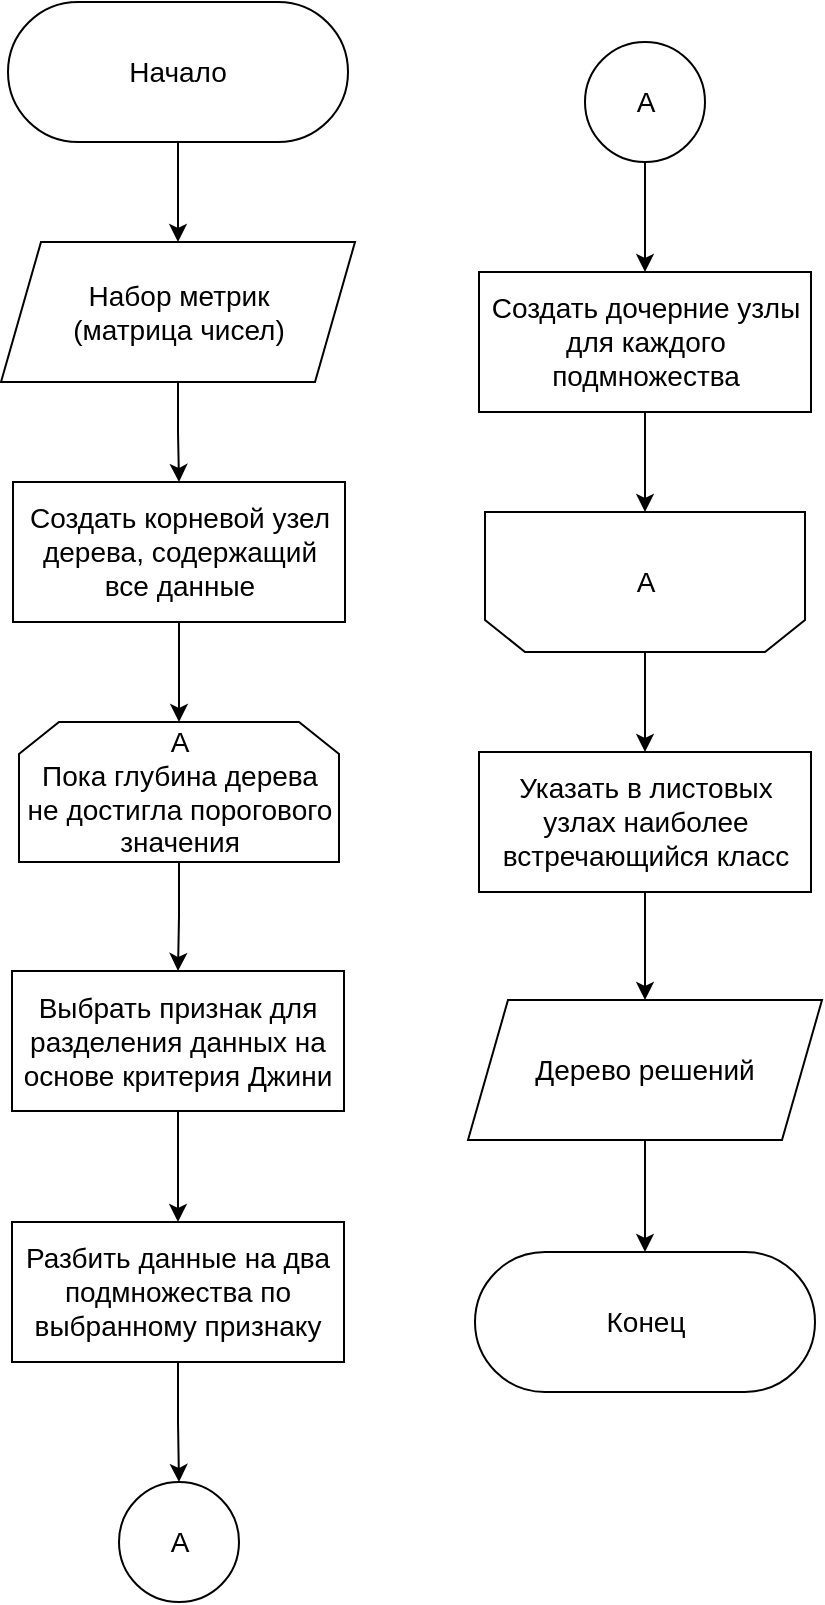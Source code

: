 <mxfile version="21.3.7" type="device" pages="6">
  <diagram name="decision_tree" id="0pX78puNYP0HOyACpwhE">
    <mxGraphModel dx="1050" dy="566" grid="1" gridSize="10" guides="1" tooltips="1" connect="1" arrows="1" fold="1" page="1" pageScale="1" pageWidth="827" pageHeight="1169" math="0" shadow="0">
      <root>
        <mxCell id="0" />
        <mxCell id="1" parent="0" />
        <mxCell id="5JvgwBz9VrXP4FkjQyvd-15" style="edgeStyle=orthogonalEdgeStyle;rounded=0;orthogonalLoop=1;jettySize=auto;html=1;exitX=0.5;exitY=1;exitDx=0;exitDy=0;entryX=0.5;entryY=0;entryDx=0;entryDy=0;" parent="1" source="5JvgwBz9VrXP4FkjQyvd-1" target="5JvgwBz9VrXP4FkjQyvd-4" edge="1">
          <mxGeometry relative="1" as="geometry" />
        </mxCell>
        <mxCell id="5JvgwBz9VrXP4FkjQyvd-1" value="&lt;div&gt;&lt;font style=&quot;font-size: 14px;&quot;&gt;Выбрать признак для разделения данных на основе критерия Джини&lt;br&gt;&lt;/font&gt;&lt;/div&gt;" style="rounded=0;whiteSpace=wrap;html=1;" parent="1" vertex="1">
          <mxGeometry x="342" y="504.5" width="166" height="70" as="geometry" />
        </mxCell>
        <mxCell id="a2TVr8duCn91T4BDd9Pw-1" style="edgeStyle=orthogonalEdgeStyle;rounded=0;orthogonalLoop=1;jettySize=auto;html=1;exitX=0.5;exitY=1;exitDx=0;exitDy=0;entryX=0.5;entryY=0;entryDx=0;entryDy=0;" parent="1" source="5JvgwBz9VrXP4FkjQyvd-2" target="6GSCQ-sErlwg1F8lBtxx-1" edge="1">
          <mxGeometry relative="1" as="geometry" />
        </mxCell>
        <mxCell id="5JvgwBz9VrXP4FkjQyvd-2" value="&lt;font style=&quot;font-size: 14px;&quot;&gt;Начало&lt;/font&gt;" style="rounded=1;whiteSpace=wrap;html=1;arcSize=50;" parent="1" vertex="1">
          <mxGeometry x="340" y="20" width="170" height="70" as="geometry" />
        </mxCell>
        <mxCell id="XnTIJ0qWVmrWgwh-xvBW-2" style="edgeStyle=orthogonalEdgeStyle;rounded=0;orthogonalLoop=1;jettySize=auto;html=1;exitX=0.5;exitY=1;exitDx=0;exitDy=0;entryX=0.5;entryY=0;entryDx=0;entryDy=0;" parent="1" source="5JvgwBz9VrXP4FkjQyvd-4" target="XnTIJ0qWVmrWgwh-xvBW-1" edge="1">
          <mxGeometry relative="1" as="geometry" />
        </mxCell>
        <mxCell id="5JvgwBz9VrXP4FkjQyvd-4" value="&lt;font style=&quot;font-size: 14px;&quot;&gt;Разбить данные на два подмножества по выбранному признаку&lt;br&gt;&lt;/font&gt;" style="rounded=0;whiteSpace=wrap;html=1;" parent="1" vertex="1">
          <mxGeometry x="342" y="630" width="166" height="70" as="geometry" />
        </mxCell>
        <mxCell id="5JvgwBz9VrXP4FkjQyvd-17" style="edgeStyle=orthogonalEdgeStyle;rounded=0;orthogonalLoop=1;jettySize=auto;html=1;exitX=0.5;exitY=1;exitDx=0;exitDy=0;entryX=0.5;entryY=1;entryDx=0;entryDy=0;" parent="1" source="5JvgwBz9VrXP4FkjQyvd-5" target="5JvgwBz9VrXP4FkjQyvd-8" edge="1">
          <mxGeometry relative="1" as="geometry" />
        </mxCell>
        <mxCell id="5JvgwBz9VrXP4FkjQyvd-5" value="&lt;font style=&quot;font-size: 14px;&quot;&gt;Создать дочерние узлы для каждого подмножества&lt;br&gt;&lt;/font&gt;" style="rounded=0;whiteSpace=wrap;html=1;" parent="1" vertex="1">
          <mxGeometry x="575.5" y="155" width="166" height="70" as="geometry" />
        </mxCell>
        <mxCell id="5JvgwBz9VrXP4FkjQyvd-14" style="edgeStyle=orthogonalEdgeStyle;rounded=0;orthogonalLoop=1;jettySize=auto;html=1;exitX=0.5;exitY=1;exitDx=0;exitDy=0;entryX=0.5;entryY=0;entryDx=0;entryDy=0;" parent="1" source="5JvgwBz9VrXP4FkjQyvd-7" target="5JvgwBz9VrXP4FkjQyvd-1" edge="1">
          <mxGeometry relative="1" as="geometry" />
        </mxCell>
        <mxCell id="5JvgwBz9VrXP4FkjQyvd-7" value="&lt;div style=&quot;font-size: 14px;&quot;&gt;&lt;font style=&quot;font-size: 14px;&quot;&gt;А&lt;/font&gt;&lt;/div&gt;&lt;div style=&quot;font-size: 14px;&quot;&gt;&lt;font style=&quot;font-size: 14px;&quot;&gt;Пока глубина дерева &lt;br&gt;&lt;/font&gt;&lt;/div&gt;&lt;div style=&quot;font-size: 14px;&quot;&gt;&lt;font style=&quot;font-size: 14px;&quot;&gt;не достигла порогового значения&lt;font style=&quot;font-size: 14px;&quot;&gt;&lt;br&gt;&lt;/font&gt;&lt;/font&gt;&lt;/div&gt;" style="shape=loopLimit;whiteSpace=wrap;html=1;" parent="1" vertex="1">
          <mxGeometry x="345.5" y="380" width="160" height="70" as="geometry" />
        </mxCell>
        <mxCell id="5JvgwBz9VrXP4FkjQyvd-11" value="" style="group" parent="1" vertex="1" connectable="0">
          <mxGeometry x="578.5" y="275" width="160" height="70" as="geometry" />
        </mxCell>
        <mxCell id="5JvgwBz9VrXP4FkjQyvd-8" value="" style="shape=loopLimit;whiteSpace=wrap;html=1;rotation=-180;" parent="5JvgwBz9VrXP4FkjQyvd-11" vertex="1">
          <mxGeometry width="160" height="70" as="geometry" />
        </mxCell>
        <mxCell id="5JvgwBz9VrXP4FkjQyvd-9" value="&lt;font style=&quot;font-size: 14px;&quot;&gt;А&lt;/font&gt;" style="text;html=1;strokeColor=none;fillColor=none;align=center;verticalAlign=middle;whiteSpace=wrap;rounded=0;" parent="5JvgwBz9VrXP4FkjQyvd-11" vertex="1">
          <mxGeometry x="50" y="20" width="60" height="30" as="geometry" />
        </mxCell>
        <mxCell id="a2TVr8duCn91T4BDd9Pw-12" style="edgeStyle=orthogonalEdgeStyle;rounded=0;orthogonalLoop=1;jettySize=auto;html=1;exitX=0.5;exitY=1;exitDx=0;exitDy=0;entryX=0.5;entryY=0;entryDx=0;entryDy=0;" parent="1" source="5JvgwBz9VrXP4FkjQyvd-12" target="a2TVr8duCn91T4BDd9Pw-11" edge="1">
          <mxGeometry relative="1" as="geometry" />
        </mxCell>
        <mxCell id="5JvgwBz9VrXP4FkjQyvd-12" value="&lt;font style=&quot;font-size: 14px;&quot;&gt;Указать в листовых узлах наиболее встречающийся класс&lt;br&gt;&lt;/font&gt;" style="rounded=0;whiteSpace=wrap;html=1;" parent="1" vertex="1">
          <mxGeometry x="575.5" y="395" width="166" height="70" as="geometry" />
        </mxCell>
        <mxCell id="5JvgwBz9VrXP4FkjQyvd-18" style="edgeStyle=orthogonalEdgeStyle;rounded=0;orthogonalLoop=1;jettySize=auto;html=1;exitX=0.5;exitY=0;exitDx=0;exitDy=0;" parent="1" source="5JvgwBz9VrXP4FkjQyvd-8" target="5JvgwBz9VrXP4FkjQyvd-12" edge="1">
          <mxGeometry relative="1" as="geometry" />
        </mxCell>
        <mxCell id="5JvgwBz9VrXP4FkjQyvd-19" value="&lt;font style=&quot;font-size: 14px;&quot;&gt;Конец&lt;/font&gt;" style="rounded=1;whiteSpace=wrap;html=1;arcSize=50;" parent="1" vertex="1">
          <mxGeometry x="573.5" y="645" width="170" height="70" as="geometry" />
        </mxCell>
        <mxCell id="a2TVr8duCn91T4BDd9Pw-6" style="edgeStyle=orthogonalEdgeStyle;rounded=0;orthogonalLoop=1;jettySize=auto;html=1;exitX=0.5;exitY=1;exitDx=0;exitDy=0;entryX=0.5;entryY=0;entryDx=0;entryDy=0;" parent="1" source="6GSCQ-sErlwg1F8lBtxx-1" target="a2TVr8duCn91T4BDd9Pw-3" edge="1">
          <mxGeometry relative="1" as="geometry" />
        </mxCell>
        <mxCell id="6GSCQ-sErlwg1F8lBtxx-1" value="&lt;div style=&quot;font-size: 14px;&quot;&gt;&lt;font style=&quot;font-size: 14px;&quot;&gt;Набор метрик&lt;/font&gt;&lt;/div&gt;&lt;div style=&quot;font-size: 14px;&quot;&gt;&lt;font style=&quot;font-size: 14px;&quot;&gt;(матрица чисел)&lt;/font&gt;&lt;/div&gt;" style="shape=parallelogram;perimeter=parallelogramPerimeter;whiteSpace=wrap;html=1;fixedSize=1;" parent="1" vertex="1">
          <mxGeometry x="336.5" y="140" width="177" height="70" as="geometry" />
        </mxCell>
        <mxCell id="a2TVr8duCn91T4BDd9Pw-8" style="edgeStyle=orthogonalEdgeStyle;rounded=0;orthogonalLoop=1;jettySize=auto;html=1;exitX=0.5;exitY=1;exitDx=0;exitDy=0;entryX=0.5;entryY=0;entryDx=0;entryDy=0;" parent="1" source="a2TVr8duCn91T4BDd9Pw-3" target="5JvgwBz9VrXP4FkjQyvd-7" edge="1">
          <mxGeometry relative="1" as="geometry" />
        </mxCell>
        <mxCell id="a2TVr8duCn91T4BDd9Pw-3" value="&lt;div&gt;&lt;font style=&quot;font-size: 14px;&quot;&gt;Создать корневой узел дерева, содержащий&lt;/font&gt;&lt;/div&gt;&lt;div&gt;&lt;font style=&quot;font-size: 14px;&quot;&gt;все данные&lt;/font&gt;&lt;/div&gt;" style="rounded=0;whiteSpace=wrap;html=1;" parent="1" vertex="1">
          <mxGeometry x="342.5" y="260" width="166" height="70" as="geometry" />
        </mxCell>
        <mxCell id="a2TVr8duCn91T4BDd9Pw-13" style="edgeStyle=orthogonalEdgeStyle;rounded=0;orthogonalLoop=1;jettySize=auto;html=1;exitX=0.5;exitY=1;exitDx=0;exitDy=0;entryX=0.5;entryY=0;entryDx=0;entryDy=0;" parent="1" source="a2TVr8duCn91T4BDd9Pw-11" target="5JvgwBz9VrXP4FkjQyvd-19" edge="1">
          <mxGeometry relative="1" as="geometry" />
        </mxCell>
        <mxCell id="a2TVr8duCn91T4BDd9Pw-11" value="&lt;font style=&quot;font-size: 14px;&quot;&gt;Дерево решений&lt;br&gt;&lt;/font&gt;" style="shape=parallelogram;perimeter=parallelogramPerimeter;whiteSpace=wrap;html=1;fixedSize=1;" parent="1" vertex="1">
          <mxGeometry x="570" y="519" width="177" height="70" as="geometry" />
        </mxCell>
        <mxCell id="XnTIJ0qWVmrWgwh-xvBW-1" value="&lt;font style=&quot;font-size: 14px;&quot;&gt;А&lt;/font&gt;" style="ellipse;whiteSpace=wrap;html=1;aspect=fixed;" parent="1" vertex="1">
          <mxGeometry x="395.5" y="760" width="60" height="60" as="geometry" />
        </mxCell>
        <mxCell id="XnTIJ0qWVmrWgwh-xvBW-4" value="" style="edgeStyle=orthogonalEdgeStyle;rounded=0;orthogonalLoop=1;jettySize=auto;html=1;" parent="1" source="XnTIJ0qWVmrWgwh-xvBW-3" target="5JvgwBz9VrXP4FkjQyvd-5" edge="1">
          <mxGeometry relative="1" as="geometry" />
        </mxCell>
        <mxCell id="XnTIJ0qWVmrWgwh-xvBW-3" value="&lt;font style=&quot;font-size: 14px;&quot;&gt;А&lt;/font&gt;" style="ellipse;whiteSpace=wrap;html=1;aspect=fixed;" parent="1" vertex="1">
          <mxGeometry x="628.5" y="40" width="60" height="60" as="geometry" />
        </mxCell>
      </root>
    </mxGraphModel>
  </diagram>
  <diagram id="LWPbszQ8-P8nham7geie" name="boosting">
    <mxGraphModel dx="1050" dy="566" grid="1" gridSize="10" guides="1" tooltips="1" connect="1" arrows="1" fold="1" page="1" pageScale="1" pageWidth="827" pageHeight="1169" math="0" shadow="0">
      <root>
        <mxCell id="0" />
        <mxCell id="1" parent="0" />
        <mxCell id="GCfFAQx6YSg5iRharVBc-19" style="edgeStyle=orthogonalEdgeStyle;rounded=0;orthogonalLoop=1;jettySize=auto;html=1;exitX=0.5;exitY=1;exitDx=0;exitDy=0;entryX=0.5;entryY=0;entryDx=0;entryDy=0;" parent="1" source="Xe3Ss5TXzLZqpl3eGrU3-1" target="LLvE-jgK5e_X8k2gZalW-1" edge="1">
          <mxGeometry relative="1" as="geometry" />
        </mxCell>
        <mxCell id="ACefVDoMTa8BKtZr0MRT-2" style="edgeStyle=orthogonalEdgeStyle;rounded=0;orthogonalLoop=1;jettySize=auto;html=1;exitX=0.5;exitY=1;exitDx=0;exitDy=0;entryX=0.5;entryY=0;entryDx=0;entryDy=0;" parent="1" source="4ZvhxgYkxoARXMKD66MN-4" target="ACefVDoMTa8BKtZr0MRT-1" edge="1">
          <mxGeometry relative="1" as="geometry" />
        </mxCell>
        <mxCell id="4ZvhxgYkxoARXMKD66MN-4" value="&lt;font style=&quot;font-size: 14px;&quot;&gt;Начало&lt;/font&gt;" style="rounded=1;whiteSpace=wrap;html=1;arcSize=50;" parent="1" vertex="1">
          <mxGeometry x="253.5" y="10" width="170" height="70" as="geometry" />
        </mxCell>
        <mxCell id="UMby3E8lUzEteQOqqsK6-3" style="edgeStyle=orthogonalEdgeStyle;rounded=0;orthogonalLoop=1;jettySize=auto;html=1;exitX=0.5;exitY=1;exitDx=0;exitDy=0;entryX=0.5;entryY=0;entryDx=0;entryDy=0;" parent="1" source="4ZvhxgYkxoARXMKD66MN-8" target="CHNLshs0-NTEpBVreIW_-1" edge="1">
          <mxGeometry relative="1" as="geometry" />
        </mxCell>
        <mxCell id="4ZvhxgYkxoARXMKD66MN-8" value="&lt;div&gt;&lt;font style=&quot;font-size: 14px;&quot;&gt;Вычислить антиградиент логарифмической функции потерь&lt;/font&gt;&lt;/div&gt;" style="rounded=0;whiteSpace=wrap;html=1;" parent="1" vertex="1">
          <mxGeometry x="255.75" y="610" width="166" height="70" as="geometry" />
        </mxCell>
        <mxCell id="UMby3E8lUzEteQOqqsK6-1" style="edgeStyle=orthogonalEdgeStyle;rounded=0;orthogonalLoop=1;jettySize=auto;html=1;exitX=0.5;exitY=1;exitDx=0;exitDy=0;entryX=0.5;entryY=0;entryDx=0;entryDy=0;" parent="1" source="4ZvhxgYkxoARXMKD66MN-10" target="4ZvhxgYkxoARXMKD66MN-8" edge="1">
          <mxGeometry relative="1" as="geometry" />
        </mxCell>
        <mxCell id="4ZvhxgYkxoARXMKD66MN-10" value="&lt;div style=&quot;font-size: 14px;&quot;&gt;&lt;font style=&quot;font-size: 14px;&quot;&gt;А&lt;/font&gt;&lt;/div&gt;&lt;div style=&quot;font-size: 14px;&quot;&gt;&lt;font style=&quot;font-size: 14px;&quot;&gt;Пока количество деревьев меньше максимального&lt;br&gt;&lt;/font&gt;&lt;/div&gt;" style="shape=loopLimit;whiteSpace=wrap;html=1;" parent="1" vertex="1">
          <mxGeometry x="258.5" y="490" width="160" height="70" as="geometry" />
        </mxCell>
        <mxCell id="4ZvhxgYkxoARXMKD66MN-11" value="" style="group" parent="1" vertex="1" connectable="0">
          <mxGeometry x="498.5" y="380" width="160" height="70" as="geometry" />
        </mxCell>
        <mxCell id="4ZvhxgYkxoARXMKD66MN-12" value="" style="shape=loopLimit;whiteSpace=wrap;html=1;rotation=-180;" parent="4ZvhxgYkxoARXMKD66MN-11" vertex="1">
          <mxGeometry width="160" height="70" as="geometry" />
        </mxCell>
        <mxCell id="4ZvhxgYkxoARXMKD66MN-13" value="&lt;font style=&quot;font-size: 14px;&quot;&gt;А&lt;/font&gt;" style="text;html=1;strokeColor=none;fillColor=none;align=center;verticalAlign=middle;whiteSpace=wrap;rounded=0;" parent="4ZvhxgYkxoARXMKD66MN-11" vertex="1">
          <mxGeometry x="50" y="20" width="60" height="30" as="geometry" />
        </mxCell>
        <mxCell id="FFdXw0pOtusKrfCa7lVX-2" style="edgeStyle=orthogonalEdgeStyle;rounded=0;orthogonalLoop=1;jettySize=auto;html=1;exitX=0.5;exitY=1;exitDx=0;exitDy=0;entryX=0.5;entryY=0;entryDx=0;entryDy=0;" parent="1" source="4kOR6J4_KbmtP3caaL7t-1" target="GCfFAQx6YSg5iRharVBc-2" edge="1">
          <mxGeometry relative="1" as="geometry" />
        </mxCell>
        <mxCell id="4ZvhxgYkxoARXMKD66MN-17" value="&lt;font style=&quot;font-size: 14px;&quot;&gt;Конец&lt;/font&gt;" style="rounded=1;whiteSpace=wrap;html=1;arcSize=50;" parent="1" vertex="1">
          <mxGeometry x="494" y="620" width="170" height="70" as="geometry" />
        </mxCell>
        <mxCell id="GCfFAQx6YSg5iRharVBc-17" style="edgeStyle=orthogonalEdgeStyle;rounded=0;orthogonalLoop=1;jettySize=auto;html=1;exitX=0.5;exitY=1;exitDx=0;exitDy=0;entryX=0.5;entryY=1;entryDx=0;entryDy=0;" parent="1" source="GCfFAQx6YSg5iRharVBc-2" target="4ZvhxgYkxoARXMKD66MN-12" edge="1">
          <mxGeometry relative="1" as="geometry" />
        </mxCell>
        <mxCell id="GCfFAQx6YSg5iRharVBc-2" value="&lt;font style=&quot;font-size: 14px;&quot;&gt;Добавить очередное дерево в модель с учетом темпа обучения&lt;/font&gt;" style="rounded=0;whiteSpace=wrap;html=1;" parent="1" vertex="1">
          <mxGeometry x="495.5" y="260" width="166" height="70" as="geometry" />
        </mxCell>
        <mxCell id="ACefVDoMTa8BKtZr0MRT-3" style="edgeStyle=orthogonalEdgeStyle;rounded=0;orthogonalLoop=1;jettySize=auto;html=1;exitX=0.5;exitY=1;exitDx=0;exitDy=0;entryX=0.5;entryY=0;entryDx=0;entryDy=0;" parent="1" source="ACefVDoMTa8BKtZr0MRT-1" target="Xe3Ss5TXzLZqpl3eGrU3-1" edge="1">
          <mxGeometry relative="1" as="geometry" />
        </mxCell>
        <mxCell id="ACefVDoMTa8BKtZr0MRT-1" value="&lt;div style=&quot;font-size: 14px;&quot;&gt;&lt;font style=&quot;font-size: 14px;&quot;&gt;Набор метрик,&lt;/font&gt;&lt;/div&gt;&lt;div style=&quot;font-size: 14px;&quot;&gt;&lt;font style=&quot;font-size: 14px;&quot;&gt;темп обучения, максимальное&lt;/font&gt;&lt;/div&gt;&lt;div style=&quot;font-size: 14px;&quot;&gt;&lt;font style=&quot;font-size: 14px;&quot;&gt;количество деревьев&lt;br&gt;&lt;/font&gt;&lt;/div&gt;" style="shape=parallelogram;perimeter=parallelogramPerimeter;whiteSpace=wrap;html=1;fixedSize=1;" parent="1" vertex="1">
          <mxGeometry x="248.75" y="130" width="180" height="70" as="geometry" />
        </mxCell>
        <mxCell id="VdC9vbDQb3ArTIagJyyr-4" value="" style="edgeStyle=orthogonalEdgeStyle;rounded=0;orthogonalLoop=1;jettySize=auto;html=1;" parent="1" source="VdC9vbDQb3ArTIagJyyr-2" target="4ZvhxgYkxoARXMKD66MN-17" edge="1">
          <mxGeometry relative="1" as="geometry" />
        </mxCell>
        <mxCell id="VdC9vbDQb3ArTIagJyyr-2" value="&lt;font style=&quot;font-size: 14px;&quot;&gt;Модель градиентного бустинга&lt;br&gt;&lt;/font&gt;" style="shape=parallelogram;perimeter=parallelogramPerimeter;whiteSpace=wrap;html=1;fixedSize=1;" parent="1" vertex="1">
          <mxGeometry x="490" y="500" width="177" height="70" as="geometry" />
        </mxCell>
        <mxCell id="CHNLshs0-NTEpBVreIW_-1" value="&lt;font style=&quot;font-size: 14px;&quot;&gt;А&lt;/font&gt;" style="ellipse;whiteSpace=wrap;html=1;aspect=fixed;" parent="1" vertex="1">
          <mxGeometry x="313.75" y="730" width="50" height="50" as="geometry" />
        </mxCell>
        <mxCell id="FFdXw0pOtusKrfCa7lVX-1" style="edgeStyle=orthogonalEdgeStyle;rounded=0;orthogonalLoop=1;jettySize=auto;html=1;exitX=0.5;exitY=1;exitDx=0;exitDy=0;entryX=0.5;entryY=0;entryDx=0;entryDy=0;" parent="1" source="CHNLshs0-NTEpBVreIW_-3" target="4kOR6J4_KbmtP3caaL7t-1" edge="1">
          <mxGeometry relative="1" as="geometry" />
        </mxCell>
        <mxCell id="CHNLshs0-NTEpBVreIW_-3" value="&lt;font style=&quot;font-size: 14px;&quot;&gt;А&lt;/font&gt;" style="ellipse;whiteSpace=wrap;html=1;aspect=fixed;" parent="1" vertex="1">
          <mxGeometry x="553.5" y="40" width="50" height="50" as="geometry" />
        </mxCell>
        <mxCell id="Xe3Ss5TXzLZqpl3eGrU3-1" value="&lt;div&gt;&lt;font style=&quot;font-size: 14px;&quot;&gt;Построить первое дерево решений на входных данных&lt;br&gt;&lt;/font&gt;&lt;/div&gt;" style="shape=process;whiteSpace=wrap;html=1;backgroundOutline=1;" parent="1" vertex="1">
          <mxGeometry x="255.25" y="250" width="166.5" height="70" as="geometry" />
        </mxCell>
        <mxCell id="LLvE-jgK5e_X8k2gZalW-2" style="edgeStyle=orthogonalEdgeStyle;rounded=0;orthogonalLoop=1;jettySize=auto;html=1;exitX=0.5;exitY=1;exitDx=0;exitDy=0;entryX=0.5;entryY=0;entryDx=0;entryDy=0;" parent="1" source="LLvE-jgK5e_X8k2gZalW-1" target="4ZvhxgYkxoARXMKD66MN-10" edge="1">
          <mxGeometry relative="1" as="geometry" />
        </mxCell>
        <mxCell id="LLvE-jgK5e_X8k2gZalW-1" value="&lt;div&gt;&lt;font style=&quot;font-size: 14px;&quot;&gt;Добавить первое&lt;/font&gt;&lt;/div&gt;&lt;div&gt;&lt;font style=&quot;font-size: 14px;&quot;&gt;дерево в модель с учетом темпа обучения&lt;/font&gt;&lt;/div&gt;" style="rounded=0;whiteSpace=wrap;html=1;" parent="1" vertex="1">
          <mxGeometry x="255.75" y="370" width="166" height="70" as="geometry" />
        </mxCell>
        <mxCell id="LLvE-jgK5e_X8k2gZalW-3" style="edgeStyle=orthogonalEdgeStyle;rounded=0;orthogonalLoop=1;jettySize=auto;html=1;exitX=0.5;exitY=0;exitDx=0;exitDy=0;entryX=0.5;entryY=0;entryDx=0;entryDy=0;" parent="1" source="4ZvhxgYkxoARXMKD66MN-12" target="VdC9vbDQb3ArTIagJyyr-2" edge="1">
          <mxGeometry relative="1" as="geometry" />
        </mxCell>
        <mxCell id="4kOR6J4_KbmtP3caaL7t-1" value="&lt;div&gt;&lt;font style=&quot;font-size: 14px;&quot;&gt;Построить дерево решений с целевой&lt;/font&gt;&lt;/div&gt;&lt;div&gt;&lt;font style=&quot;font-size: 14px;&quot;&gt;переменной - антиградиентом&lt;br&gt;&lt;/font&gt;&lt;/div&gt;" style="shape=process;whiteSpace=wrap;html=1;backgroundOutline=1;" parent="1" vertex="1">
          <mxGeometry x="496.63" y="140" width="164.75" height="70" as="geometry" />
        </mxCell>
      </root>
    </mxGraphModel>
  </diagram>
  <diagram id="yhHSq0v-R8hdYXFEPznE" name="idef0_1">
    <mxGraphModel dx="1877" dy="566" grid="1" gridSize="10" guides="1" tooltips="1" connect="1" arrows="1" fold="1" page="1" pageScale="1" pageWidth="827" pageHeight="1169" math="0" shadow="0">
      <root>
        <mxCell id="0" />
        <mxCell id="1" parent="0" />
        <mxCell id="qkqKURrIg2e562uT8zKF-3" value="" style="group" parent="1" vertex="1" connectable="0">
          <mxGeometry x="128" y="90" width="162" height="76" as="geometry" />
        </mxCell>
        <mxCell id="DVQBaraYUYefjBilNbRz-1" value="&lt;font style=&quot;font-size: 14px;&quot;&gt;Разделить код на блоки&lt;br&gt;&lt;/font&gt;" style="rounded=0;whiteSpace=wrap;html=1;" parent="qkqKURrIg2e562uT8zKF-3" vertex="1">
          <mxGeometry width="140" height="70" as="geometry" />
        </mxCell>
        <mxCell id="qkqKURrIg2e562uT8zKF-2" value="А1" style="text;html=1;strokeColor=none;fillColor=none;align=center;verticalAlign=middle;whiteSpace=wrap;rounded=0;" parent="qkqKURrIg2e562uT8zKF-3" vertex="1">
          <mxGeometry x="100" y="46" width="60" height="30" as="geometry" />
        </mxCell>
        <mxCell id="uwi7Bv5dqPovPMihwq-K-2" value="" style="endArrow=none;html=1;rounded=0;exitX=-0.001;exitY=0.17;exitDx=0;exitDy=0;exitPerimeter=0;entryX=0.083;entryY=0;entryDx=0;entryDy=0;entryPerimeter=0;" parent="qkqKURrIg2e562uT8zKF-3" source="DVQBaraYUYefjBilNbRz-1" target="DVQBaraYUYefjBilNbRz-1" edge="1">
          <mxGeometry width="50" height="50" relative="1" as="geometry">
            <mxPoint x="-18" y="30" as="sourcePoint" />
            <mxPoint x="32" y="-20" as="targetPoint" />
          </mxGeometry>
        </mxCell>
        <mxCell id="qkqKURrIg2e562uT8zKF-15" style="edgeStyle=orthogonalEdgeStyle;rounded=0;orthogonalLoop=1;jettySize=auto;html=1;exitX=1;exitY=0.5;exitDx=0;exitDy=0;entryX=0;entryY=0.5;entryDx=0;entryDy=0;" parent="1" source="DVQBaraYUYefjBilNbRz-1" target="uwi7Bv5dqPovPMihwq-K-6" edge="1">
          <mxGeometry relative="1" as="geometry">
            <mxPoint x="382" y="225" as="targetPoint" />
          </mxGeometry>
        </mxCell>
        <mxCell id="qkqKURrIg2e562uT8zKF-16" style="edgeStyle=orthogonalEdgeStyle;rounded=0;orthogonalLoop=1;jettySize=auto;html=1;exitX=1;exitY=0.5;exitDx=0;exitDy=0;entryX=0;entryY=0.5;entryDx=0;entryDy=0;" parent="1" source="uwi7Bv5dqPovPMihwq-K-10" target="uwi7Bv5dqPovPMihwq-K-14" edge="1">
          <mxGeometry relative="1" as="geometry">
            <mxPoint x="710" y="339.0" as="sourcePoint" />
            <mxPoint x="739" y="390" as="targetPoint" />
          </mxGeometry>
        </mxCell>
        <mxCell id="qkqKURrIg2e562uT8zKF-17" style="edgeStyle=orthogonalEdgeStyle;rounded=0;orthogonalLoop=1;jettySize=auto;html=1;exitX=1;exitY=0.5;exitDx=0;exitDy=0;entryX=0;entryY=0.5;entryDx=0;entryDy=0;" parent="1" source="uwi7Bv5dqPovPMihwq-K-6" target="uwi7Bv5dqPovPMihwq-K-10" edge="1">
          <mxGeometry relative="1" as="geometry">
            <mxPoint x="522" y="225" as="sourcePoint" />
            <mxPoint x="530" y="390" as="targetPoint" />
          </mxGeometry>
        </mxCell>
        <mxCell id="qkqKURrIg2e562uT8zKF-18" value="" style="endArrow=classic;html=1;rounded=0;entryX=0;entryY=0.5;entryDx=0;entryDy=0;edgeStyle=orthogonalEdgeStyle;" parent="1" target="DVQBaraYUYefjBilNbRz-1" edge="1">
          <mxGeometry width="50" height="50" relative="1" as="geometry">
            <mxPoint x="-120" y="125" as="sourcePoint" />
            <mxPoint x="418" y="220" as="targetPoint" />
            <Array as="points">
              <mxPoint x="4" y="125" />
            </Array>
          </mxGeometry>
        </mxCell>
        <mxCell id="qkqKURrIg2e562uT8zKF-19" value="" style="endArrow=classic;html=1;rounded=0;exitX=1;exitY=0.5;exitDx=0;exitDy=0;" parent="1" source="uwi7Bv5dqPovPMihwq-K-14" edge="1">
          <mxGeometry width="50" height="50" relative="1" as="geometry">
            <mxPoint x="980" y="430" as="sourcePoint" />
            <mxPoint x="1120" y="435" as="targetPoint" />
          </mxGeometry>
        </mxCell>
        <mxCell id="qkqKURrIg2e562uT8zKF-20" value="&lt;font style=&quot;font-size: 14px;&quot;&gt;Набор блоков&lt;br&gt;&lt;/font&gt;" style="text;html=1;strokeColor=none;fillColor=none;align=center;verticalAlign=middle;whiteSpace=wrap;rounded=0;" parent="1" vertex="1">
          <mxGeometry x="310" y="113" width="90" height="30" as="geometry" />
        </mxCell>
        <mxCell id="qkqKURrIg2e562uT8zKF-23" value="&lt;font style=&quot;font-size: 14px;&quot;&gt;Исходный код на С++&lt;br&gt;&lt;/font&gt;" style="text;html=1;strokeColor=none;fillColor=none;align=center;verticalAlign=middle;whiteSpace=wrap;rounded=0;" parent="1" vertex="1">
          <mxGeometry x="-40" y="84" width="76" height="30" as="geometry" />
        </mxCell>
        <mxCell id="qkqKURrIg2e562uT8zKF-24" value="&lt;font style=&quot;font-size: 14px;&quot;&gt;Значение метрик для каждого блока&lt;br&gt;&lt;/font&gt;" style="text;html=1;strokeColor=none;fillColor=none;align=center;verticalAlign=middle;whiteSpace=wrap;rounded=0;" parent="1" vertex="1">
          <mxGeometry x="530" y="200" width="120" height="30" as="geometry" />
        </mxCell>
        <mxCell id="qkqKURrIg2e562uT8zKF-25" value="&lt;font style=&quot;font-size: 14px;&quot;&gt;Результат классификации каждого блока&lt;br&gt;&lt;/font&gt;" style="text;html=1;strokeColor=none;fillColor=none;align=center;verticalAlign=middle;whiteSpace=wrap;rounded=0;" parent="1" vertex="1">
          <mxGeometry x="790" y="310" width="110" height="30" as="geometry" />
        </mxCell>
        <mxCell id="qkqKURrIg2e562uT8zKF-27" value="&lt;font style=&quot;font-size: 14px;&quot;&gt;Размеченный код на С++&lt;br&gt;&lt;/font&gt;" style="text;html=1;strokeColor=none;fillColor=none;align=center;verticalAlign=middle;whiteSpace=wrap;rounded=0;" parent="1" vertex="1">
          <mxGeometry x="1000" y="400" width="110" height="30" as="geometry" />
        </mxCell>
        <mxCell id="qkqKURrIg2e562uT8zKF-28" value="" style="endArrow=classic;html=1;rounded=0;entryX=0.5;entryY=1;entryDx=0;entryDy=0;" parent="1" target="uwi7Bv5dqPovPMihwq-K-6" edge="1">
          <mxGeometry width="50" height="50" relative="1" as="geometry">
            <mxPoint x="430" y="460" as="sourcePoint" />
            <mxPoint x="420" y="260" as="targetPoint" />
          </mxGeometry>
        </mxCell>
        <mxCell id="qkqKURrIg2e562uT8zKF-29" value="&lt;font style=&quot;font-size: 14px;&quot;&gt;Формулы для расчета метрик кода&lt;br&gt;&lt;/font&gt;" style="text;html=1;strokeColor=none;fillColor=none;align=center;verticalAlign=middle;whiteSpace=wrap;rounded=0;" parent="1" vertex="1">
          <mxGeometry x="320" y="370" width="100" height="30" as="geometry" />
        </mxCell>
        <mxCell id="qkqKURrIg2e562uT8zKF-33" value="&lt;font style=&quot;font-size: 14px;&quot;&gt;Обученная модель градиентного бустинга&lt;br&gt;&lt;/font&gt;" style="text;html=1;strokeColor=none;fillColor=none;align=center;verticalAlign=middle;whiteSpace=wrap;rounded=0;" parent="1" vertex="1">
          <mxGeometry x="570" y="446" width="76" height="30" as="geometry" />
        </mxCell>
        <mxCell id="uwi7Bv5dqPovPMihwq-K-5" value="" style="group" parent="1" vertex="1" connectable="0">
          <mxGeometry x="360" y="190" width="162" height="76" as="geometry" />
        </mxCell>
        <mxCell id="uwi7Bv5dqPovPMihwq-K-6" value="&lt;font style=&quot;font-size: 14px;&quot;&gt;Рассчитать метрики для каждого блока&lt;br&gt;&lt;/font&gt;" style="rounded=0;whiteSpace=wrap;html=1;" parent="uwi7Bv5dqPovPMihwq-K-5" vertex="1">
          <mxGeometry width="140" height="70" as="geometry" />
        </mxCell>
        <mxCell id="uwi7Bv5dqPovPMihwq-K-7" value="А2" style="text;html=1;strokeColor=none;fillColor=none;align=center;verticalAlign=middle;whiteSpace=wrap;rounded=0;" parent="uwi7Bv5dqPovPMihwq-K-5" vertex="1">
          <mxGeometry x="100" y="46" width="60" height="30" as="geometry" />
        </mxCell>
        <mxCell id="uwi7Bv5dqPovPMihwq-K-8" value="" style="endArrow=none;html=1;rounded=0;exitX=-0.001;exitY=0.17;exitDx=0;exitDy=0;exitPerimeter=0;entryX=0.083;entryY=0;entryDx=0;entryDy=0;entryPerimeter=0;" parent="uwi7Bv5dqPovPMihwq-K-5" source="uwi7Bv5dqPovPMihwq-K-6" target="uwi7Bv5dqPovPMihwq-K-6" edge="1">
          <mxGeometry width="50" height="50" relative="1" as="geometry">
            <mxPoint x="-18" y="30" as="sourcePoint" />
            <mxPoint x="32" y="-20" as="targetPoint" />
          </mxGeometry>
        </mxCell>
        <mxCell id="uwi7Bv5dqPovPMihwq-K-9" value="" style="group" parent="1" vertex="1" connectable="0">
          <mxGeometry x="588" y="287" width="162" height="76" as="geometry" />
        </mxCell>
        <mxCell id="uwi7Bv5dqPovPMihwq-K-10" value="&lt;font style=&quot;font-size: 14px;&quot;&gt;Классифицировать блоки по наличию дефекта&lt;br&gt;&lt;/font&gt;" style="rounded=0;whiteSpace=wrap;html=1;" parent="uwi7Bv5dqPovPMihwq-K-9" vertex="1">
          <mxGeometry width="140" height="70" as="geometry" />
        </mxCell>
        <mxCell id="uwi7Bv5dqPovPMihwq-K-11" value="А4" style="text;html=1;strokeColor=none;fillColor=none;align=center;verticalAlign=middle;whiteSpace=wrap;rounded=0;" parent="uwi7Bv5dqPovPMihwq-K-9" vertex="1">
          <mxGeometry x="100" y="46" width="60" height="30" as="geometry" />
        </mxCell>
        <mxCell id="uwi7Bv5dqPovPMihwq-K-12" value="" style="endArrow=none;html=1;rounded=0;exitX=-0.001;exitY=0.17;exitDx=0;exitDy=0;exitPerimeter=0;entryX=0.083;entryY=0;entryDx=0;entryDy=0;entryPerimeter=0;" parent="uwi7Bv5dqPovPMihwq-K-9" source="uwi7Bv5dqPovPMihwq-K-10" target="uwi7Bv5dqPovPMihwq-K-10" edge="1">
          <mxGeometry width="50" height="50" relative="1" as="geometry">
            <mxPoint x="-18" y="30" as="sourcePoint" />
            <mxPoint x="32" y="-20" as="targetPoint" />
          </mxGeometry>
        </mxCell>
        <mxCell id="uwi7Bv5dqPovPMihwq-K-13" value="" style="group" parent="1" vertex="1" connectable="0">
          <mxGeometry x="838" y="400" width="162" height="76" as="geometry" />
        </mxCell>
        <mxCell id="uwi7Bv5dqPovPMihwq-K-14" value="&lt;div&gt;&lt;font style=&quot;font-size: 14px;&quot;&gt;Разметить&lt;/font&gt;&lt;/div&gt;&lt;div&gt;&lt;font style=&quot;font-size: 14px;&quot;&gt;исходный код&lt;/font&gt;&lt;/div&gt;" style="rounded=0;whiteSpace=wrap;html=1;" parent="uwi7Bv5dqPovPMihwq-K-13" vertex="1">
          <mxGeometry width="140" height="70" as="geometry" />
        </mxCell>
        <mxCell id="uwi7Bv5dqPovPMihwq-K-15" value="А5" style="text;html=1;strokeColor=none;fillColor=none;align=center;verticalAlign=middle;whiteSpace=wrap;rounded=0;" parent="uwi7Bv5dqPovPMihwq-K-13" vertex="1">
          <mxGeometry x="100" y="46" width="60" height="30" as="geometry" />
        </mxCell>
        <mxCell id="uwi7Bv5dqPovPMihwq-K-16" value="" style="endArrow=none;html=1;rounded=0;exitX=-0.001;exitY=0.17;exitDx=0;exitDy=0;exitPerimeter=0;entryX=0.083;entryY=0;entryDx=0;entryDy=0;entryPerimeter=0;" parent="uwi7Bv5dqPovPMihwq-K-13" source="uwi7Bv5dqPovPMihwq-K-14" target="uwi7Bv5dqPovPMihwq-K-14" edge="1">
          <mxGeometry width="50" height="50" relative="1" as="geometry">
            <mxPoint x="-18" y="30" as="sourcePoint" />
            <mxPoint x="32" y="-20" as="targetPoint" />
          </mxGeometry>
        </mxCell>
        <mxCell id="uwi7Bv5dqPovPMihwq-K-17" value="" style="endArrow=classic;html=1;rounded=0;entryX=0.5;entryY=1;entryDx=0;entryDy=0;edgeStyle=orthogonalEdgeStyle;exitX=1;exitY=0.5;exitDx=0;exitDy=0;" parent="1" source="uwi7Bv5dqPovPMihwq-K-20" target="uwi7Bv5dqPovPMihwq-K-10" edge="1">
          <mxGeometry width="50" height="50" relative="1" as="geometry">
            <mxPoint x="660" y="570" as="sourcePoint" />
            <mxPoint x="690" y="430" as="targetPoint" />
          </mxGeometry>
        </mxCell>
        <mxCell id="uwi7Bv5dqPovPMihwq-K-19" value="" style="group" parent="1" vertex="1" connectable="0">
          <mxGeometry x="8" y="530" width="162" height="76" as="geometry" />
        </mxCell>
        <mxCell id="uwi7Bv5dqPovPMihwq-K-20" value="&lt;font style=&quot;font-size: 14px;&quot;&gt;Обучить модель градиентного бустинга&lt;br&gt;&lt;/font&gt;" style="rounded=0;whiteSpace=wrap;html=1;" parent="uwi7Bv5dqPovPMihwq-K-19" vertex="1">
          <mxGeometry width="140" height="70" as="geometry" />
        </mxCell>
        <mxCell id="uwi7Bv5dqPovPMihwq-K-21" value="А3" style="text;html=1;strokeColor=none;fillColor=none;align=center;verticalAlign=middle;whiteSpace=wrap;rounded=0;" parent="uwi7Bv5dqPovPMihwq-K-19" vertex="1">
          <mxGeometry x="100" y="46" width="60" height="30" as="geometry" />
        </mxCell>
        <mxCell id="uwi7Bv5dqPovPMihwq-K-22" value="" style="endArrow=none;html=1;rounded=0;exitX=-0.001;exitY=0.17;exitDx=0;exitDy=0;exitPerimeter=0;entryX=0.083;entryY=0;entryDx=0;entryDy=0;entryPerimeter=0;" parent="uwi7Bv5dqPovPMihwq-K-19" source="uwi7Bv5dqPovPMihwq-K-20" target="uwi7Bv5dqPovPMihwq-K-20" edge="1">
          <mxGeometry width="50" height="50" relative="1" as="geometry">
            <mxPoint x="-18" y="30" as="sourcePoint" />
            <mxPoint x="32" y="-20" as="targetPoint" />
          </mxGeometry>
        </mxCell>
        <mxCell id="uwi7Bv5dqPovPMihwq-K-24" value="" style="endArrow=classic;html=1;rounded=0;entryX=0;entryY=0.5;entryDx=0;entryDy=0;" parent="1" target="uwi7Bv5dqPovPMihwq-K-20" edge="1">
          <mxGeometry width="50" height="50" relative="1" as="geometry">
            <mxPoint x="-120" y="565" as="sourcePoint" />
            <mxPoint x="8" y="572" as="targetPoint" />
          </mxGeometry>
        </mxCell>
        <mxCell id="uwi7Bv5dqPovPMihwq-K-25" value="&lt;font style=&quot;font-size: 14px;&quot;&gt;Данные для обучения&lt;br&gt;&lt;/font&gt;" style="text;html=1;strokeColor=none;fillColor=none;align=center;verticalAlign=middle;whiteSpace=wrap;rounded=0;" parent="1" vertex="1">
          <mxGeometry x="-107" y="526" width="94" height="30" as="geometry" />
        </mxCell>
      </root>
    </mxGraphModel>
  </diagram>
  <diagram id="AVIm_sM3iDguExy48Qme" name="idef0_2">
    <mxGraphModel dx="1877" dy="566" grid="1" gridSize="10" guides="1" tooltips="1" connect="1" arrows="1" fold="1" page="1" pageScale="1" pageWidth="827" pageHeight="1169" math="0" shadow="0">
      <root>
        <mxCell id="0" />
        <mxCell id="1" parent="0" />
        <mxCell id="roJo4jMd8Dplk-cf6lKe-13" style="edgeStyle=orthogonalEdgeStyle;rounded=0;orthogonalLoop=1;jettySize=auto;html=1;exitX=1;exitY=0.5;exitDx=0;exitDy=0;entryX=0;entryY=0.5;entryDx=0;entryDy=0;" parent="1" source="JtfRnCwQm2e6TlBuxPrq-2" target="bwpb2XYY_Y04185QRKv1-20" edge="1">
          <mxGeometry relative="1" as="geometry">
            <mxPoint x="298" y="122.0" as="sourcePoint" />
            <mxPoint x="406" y="187" as="targetPoint" />
          </mxGeometry>
        </mxCell>
        <mxCell id="roJo4jMd8Dplk-cf6lKe-14" style="edgeStyle=orthogonalEdgeStyle;rounded=0;orthogonalLoop=1;jettySize=auto;html=1;exitX=1;exitY=0.5;exitDx=0;exitDy=0;entryX=0;entryY=0.5;entryDx=0;entryDy=0;" parent="1" target="JtfRnCwQm2e6TlBuxPrq-7" edge="1">
          <mxGeometry relative="1" as="geometry">
            <mxPoint x="476" y="222" as="sourcePoint" />
            <mxPoint x="655" y="328.914" as="targetPoint" />
            <Array as="points">
              <mxPoint x="600" y="222" />
              <mxPoint x="600" y="327" />
            </Array>
          </mxGeometry>
        </mxCell>
        <mxCell id="roJo4jMd8Dplk-cf6lKe-16" value="" style="endArrow=classic;html=1;rounded=0;entryX=0;entryY=0.5;entryDx=0;entryDy=0;" parent="1" target="JtfRnCwQm2e6TlBuxPrq-2" edge="1">
          <mxGeometry width="50" height="50" relative="1" as="geometry">
            <mxPoint x="-60" y="117" as="sourcePoint" />
            <mxPoint x="-20" y="310" as="targetPoint" />
          </mxGeometry>
        </mxCell>
        <mxCell id="roJo4jMd8Dplk-cf6lKe-17" value="" style="endArrow=classic;html=1;rounded=0;" parent="1" edge="1">
          <mxGeometry width="50" height="50" relative="1" as="geometry">
            <mxPoint x="820" y="325" as="sourcePoint" />
            <mxPoint x="1000" y="325" as="targetPoint" />
          </mxGeometry>
        </mxCell>
        <mxCell id="roJo4jMd8Dplk-cf6lKe-18" value="&lt;font style=&quot;font-size: 14px;&quot;&gt;Результаты предсказаний каждого дерева&lt;br&gt;&lt;/font&gt;" style="text;html=1;strokeColor=none;fillColor=none;align=center;verticalAlign=middle;whiteSpace=wrap;rounded=0;" parent="1" vertex="1">
          <mxGeometry x="345" y="96" width="122" height="30" as="geometry" />
        </mxCell>
        <mxCell id="roJo4jMd8Dplk-cf6lKe-19" value="&lt;font style=&quot;font-size: 14px;&quot;&gt;Значение метрик для каждого блока&lt;br&gt;&lt;/font&gt;" style="text;html=1;strokeColor=none;fillColor=none;align=center;verticalAlign=middle;whiteSpace=wrap;rounded=0;" parent="1" vertex="1">
          <mxGeometry x="-26" y="79.5" width="134" height="30" as="geometry" />
        </mxCell>
        <mxCell id="roJo4jMd8Dplk-cf6lKe-21" value="&lt;font style=&quot;font-size: 14px;&quot;&gt;Вероятность наличия дефекта&lt;br&gt;&lt;/font&gt;" style="text;html=1;strokeColor=none;fillColor=none;align=center;verticalAlign=middle;whiteSpace=wrap;rounded=0;" parent="1" vertex="1">
          <mxGeometry x="590" y="207" width="110" height="30" as="geometry" />
        </mxCell>
        <mxCell id="HZgay26bmWbyR8-qoS21-1" value="&lt;font style=&quot;font-size: 14px;&quot;&gt;Результат классификации каждого блока&lt;br&gt;&lt;/font&gt;" style="text;html=1;strokeColor=none;fillColor=none;align=center;verticalAlign=middle;whiteSpace=wrap;rounded=0;" parent="1" vertex="1">
          <mxGeometry x="858" y="280" width="110" height="30" as="geometry" />
        </mxCell>
        <mxCell id="_uPTXDdeouwOSRH2wo_7-1" value="" style="endArrow=classic;html=1;rounded=0;edgeStyle=orthogonalEdgeStyle;entryX=0.5;entryY=1;entryDx=0;entryDy=0;" parent="1" target="JtfRnCwQm2e6TlBuxPrq-2" edge="1">
          <mxGeometry width="50" height="50" relative="1" as="geometry">
            <mxPoint x="214" y="490" as="sourcePoint" />
            <mxPoint x="210" y="180" as="targetPoint" />
            <Array as="points">
              <mxPoint x="214" y="490" />
              <mxPoint x="214" y="490" />
            </Array>
          </mxGeometry>
        </mxCell>
        <mxCell id="_uPTXDdeouwOSRH2wo_7-2" value="&lt;font style=&quot;font-size: 14px;&quot;&gt;Обученная модель градиентного бустинга&lt;br&gt;&lt;/font&gt;" style="text;html=1;strokeColor=none;fillColor=none;align=center;verticalAlign=middle;whiteSpace=wrap;rounded=0;" parent="1" vertex="1">
          <mxGeometry x="120" y="420" width="76" height="30" as="geometry" />
        </mxCell>
        <mxCell id="_uPTXDdeouwOSRH2wo_7-3" value="" style="endArrow=classic;html=1;rounded=0;entryX=0.5;entryY=1;entryDx=0;entryDy=0;edgeStyle=orthogonalEdgeStyle;" parent="1" target="bwpb2XYY_Y04185QRKv1-20" edge="1">
          <mxGeometry width="50" height="50" relative="1" as="geometry">
            <mxPoint x="214" y="350" as="sourcePoint" />
            <mxPoint x="478.32" y="262.76" as="targetPoint" />
            <Array as="points">
              <mxPoint x="474" y="350" />
              <mxPoint x="474" y="263" />
            </Array>
          </mxGeometry>
        </mxCell>
        <mxCell id="bwpb2XYY_Y04185QRKv1-19" value="" style="group" parent="1" vertex="1" connectable="0">
          <mxGeometry x="400" y="190" width="172" height="79" as="geometry" />
        </mxCell>
        <mxCell id="bwpb2XYY_Y04185QRKv1-20" value="&lt;font style=&quot;font-size: 14px;&quot;&gt;Вычислить итоговый результат с учетом коэффициентов&lt;br&gt;&lt;/font&gt;" style="rounded=0;whiteSpace=wrap;html=1;" parent="bwpb2XYY_Y04185QRKv1-19" vertex="1">
          <mxGeometry y="-10" width="148.64" height="82.76" as="geometry" />
        </mxCell>
        <mxCell id="bwpb2XYY_Y04185QRKv1-21" value="А42" style="text;html=1;strokeColor=none;fillColor=none;align=center;verticalAlign=middle;whiteSpace=wrap;rounded=0;" parent="bwpb2XYY_Y04185QRKv1-19" vertex="1">
          <mxGeometry x="102.988" y="47.816" width="63.704" height="31.184" as="geometry" />
        </mxCell>
        <mxCell id="bwpb2XYY_Y04185QRKv1-22" value="" style="endArrow=none;html=1;rounded=0;exitX=-0.001;exitY=0.17;exitDx=0;exitDy=0;exitPerimeter=0;entryX=0.083;entryY=0;entryDx=0;entryDy=0;entryPerimeter=0;" parent="bwpb2XYY_Y04185QRKv1-19" source="bwpb2XYY_Y04185QRKv1-20" target="bwpb2XYY_Y04185QRKv1-20" edge="1">
          <mxGeometry width="50" height="50" relative="1" as="geometry">
            <mxPoint x="-19.111" y="31.184" as="sourcePoint" />
            <mxPoint x="33.975" y="-20.789" as="targetPoint" />
          </mxGeometry>
        </mxCell>
        <mxCell id="JtfRnCwQm2e6TlBuxPrq-1" value="" style="group" parent="1" vertex="1" connectable="0">
          <mxGeometry x="140" y="85.5" width="172" height="79" as="geometry" />
        </mxCell>
        <mxCell id="JtfRnCwQm2e6TlBuxPrq-2" value="&lt;div&gt;&lt;font style=&quot;font-size: 14px;&quot;&gt;Классифицировать блок на каждом &lt;br&gt;&lt;/font&gt;&lt;/div&gt;&lt;div&gt;&lt;font style=&quot;font-size: 14px;&quot;&gt;из деревьев&lt;/font&gt;&lt;/div&gt;&lt;font style=&quot;font-size: 14px;&quot;&gt;&lt;/font&gt;" style="rounded=0;whiteSpace=wrap;html=1;" parent="JtfRnCwQm2e6TlBuxPrq-1" vertex="1">
          <mxGeometry y="-10" width="148.64" height="82.76" as="geometry" />
        </mxCell>
        <mxCell id="JtfRnCwQm2e6TlBuxPrq-3" value="А41" style="text;html=1;strokeColor=none;fillColor=none;align=center;verticalAlign=middle;whiteSpace=wrap;rounded=0;" parent="JtfRnCwQm2e6TlBuxPrq-1" vertex="1">
          <mxGeometry x="102.988" y="47.816" width="63.704" height="31.184" as="geometry" />
        </mxCell>
        <mxCell id="JtfRnCwQm2e6TlBuxPrq-4" value="" style="endArrow=none;html=1;rounded=0;exitX=-0.001;exitY=0.17;exitDx=0;exitDy=0;exitPerimeter=0;entryX=0.083;entryY=0;entryDx=0;entryDy=0;entryPerimeter=0;" parent="JtfRnCwQm2e6TlBuxPrq-1" source="JtfRnCwQm2e6TlBuxPrq-2" target="JtfRnCwQm2e6TlBuxPrq-2" edge="1">
          <mxGeometry width="50" height="50" relative="1" as="geometry">
            <mxPoint x="-19.111" y="31.184" as="sourcePoint" />
            <mxPoint x="33.975" y="-20.789" as="targetPoint" />
          </mxGeometry>
        </mxCell>
        <mxCell id="JtfRnCwQm2e6TlBuxPrq-6" value="" style="group" parent="1" vertex="1" connectable="0">
          <mxGeometry x="670" y="295.5" width="172" height="79" as="geometry" />
        </mxCell>
        <mxCell id="JtfRnCwQm2e6TlBuxPrq-7" value="&lt;div&gt;&lt;font style=&quot;font-size: 14px;&quot;&gt;Определить,&lt;br&gt;&lt;/font&gt;&lt;/div&gt;&lt;div&gt;&lt;font style=&quot;font-size: 14px;&quot;&gt;имеется дефект в блоке или нет&lt;/font&gt;&lt;/div&gt;" style="rounded=0;whiteSpace=wrap;html=1;" parent="JtfRnCwQm2e6TlBuxPrq-6" vertex="1">
          <mxGeometry y="-10" width="148.64" height="82.76" as="geometry" />
        </mxCell>
        <mxCell id="JtfRnCwQm2e6TlBuxPrq-8" value="А43" style="text;html=1;strokeColor=none;fillColor=none;align=center;verticalAlign=middle;whiteSpace=wrap;rounded=0;" parent="JtfRnCwQm2e6TlBuxPrq-6" vertex="1">
          <mxGeometry x="102.988" y="47.816" width="63.704" height="31.184" as="geometry" />
        </mxCell>
        <mxCell id="JtfRnCwQm2e6TlBuxPrq-9" value="" style="endArrow=none;html=1;rounded=0;exitX=-0.001;exitY=0.17;exitDx=0;exitDy=0;exitPerimeter=0;entryX=0.083;entryY=0;entryDx=0;entryDy=0;entryPerimeter=0;" parent="JtfRnCwQm2e6TlBuxPrq-6" source="JtfRnCwQm2e6TlBuxPrq-7" target="JtfRnCwQm2e6TlBuxPrq-7" edge="1">
          <mxGeometry width="50" height="50" relative="1" as="geometry">
            <mxPoint x="-19.111" y="31.184" as="sourcePoint" />
            <mxPoint x="33.975" y="-20.789" as="targetPoint" />
          </mxGeometry>
        </mxCell>
      </root>
    </mxGraphModel>
  </diagram>
  <diagram id="BqudIu0LI5ddGWYZKZDg" name="boosting_horizontal">
    <mxGraphModel dx="1050" dy="566" grid="1" gridSize="10" guides="1" tooltips="1" connect="1" arrows="1" fold="1" page="1" pageScale="1" pageWidth="827" pageHeight="1169" math="0" shadow="0">
      <root>
        <mxCell id="0" />
        <mxCell id="1" parent="0" />
        <mxCell id="knoPKJsW26nE-PTWKgbg-1" style="edgeStyle=orthogonalEdgeStyle;rounded=0;orthogonalLoop=1;jettySize=auto;html=1;exitX=0.5;exitY=1;exitDx=0;exitDy=0;entryX=0.5;entryY=0;entryDx=0;entryDy=0;" parent="1" source="knoPKJsW26nE-PTWKgbg-22" target="knoPKJsW26nE-PTWKgbg-24" edge="1">
          <mxGeometry relative="1" as="geometry" />
        </mxCell>
        <mxCell id="knoPKJsW26nE-PTWKgbg-2" style="edgeStyle=orthogonalEdgeStyle;rounded=0;orthogonalLoop=1;jettySize=auto;html=1;exitX=0.5;exitY=1;exitDx=0;exitDy=0;entryX=0.5;entryY=0;entryDx=0;entryDy=0;" parent="1" source="knoPKJsW26nE-PTWKgbg-3" target="knoPKJsW26nE-PTWKgbg-16" edge="1">
          <mxGeometry relative="1" as="geometry" />
        </mxCell>
        <mxCell id="knoPKJsW26nE-PTWKgbg-3" value="&lt;font style=&quot;font-size: 14px;&quot;&gt;Начало&lt;/font&gt;" style="rounded=1;whiteSpace=wrap;html=1;arcSize=50;" parent="1" vertex="1">
          <mxGeometry x="53.5" y="30" width="170" height="70" as="geometry" />
        </mxCell>
        <mxCell id="knoPKJsW26nE-PTWKgbg-29" value="" style="edgeStyle=orthogonalEdgeStyle;rounded=0;orthogonalLoop=1;jettySize=auto;html=1;" parent="1" source="knoPKJsW26nE-PTWKgbg-5" target="knoPKJsW26nE-PTWKgbg-26" edge="1">
          <mxGeometry relative="1" as="geometry" />
        </mxCell>
        <mxCell id="knoPKJsW26nE-PTWKgbg-5" value="&lt;div&gt;&lt;font style=&quot;font-size: 14px;&quot;&gt;Вычислить антиградиент логарифмической функции потерь&lt;/font&gt;&lt;/div&gt;" style="rounded=0;whiteSpace=wrap;html=1;" parent="1" vertex="1">
          <mxGeometry x="330" y="260" width="166" height="70" as="geometry" />
        </mxCell>
        <mxCell id="knoPKJsW26nE-PTWKgbg-6" style="edgeStyle=orthogonalEdgeStyle;rounded=0;orthogonalLoop=1;jettySize=auto;html=1;exitX=0.5;exitY=1;exitDx=0;exitDy=0;entryX=0.5;entryY=0;entryDx=0;entryDy=0;" parent="1" source="knoPKJsW26nE-PTWKgbg-7" target="knoPKJsW26nE-PTWKgbg-5" edge="1">
          <mxGeometry relative="1" as="geometry" />
        </mxCell>
        <mxCell id="knoPKJsW26nE-PTWKgbg-7" value="&lt;div style=&quot;font-size: 14px;&quot;&gt;&lt;font style=&quot;font-size: 14px;&quot;&gt;А&lt;/font&gt;&lt;/div&gt;&lt;div style=&quot;font-size: 14px;&quot;&gt;&lt;font style=&quot;font-size: 14px;&quot;&gt;Пока количество деревьев меньше максимального&lt;br&gt;&lt;/font&gt;&lt;/div&gt;" style="shape=loopLimit;whiteSpace=wrap;html=1;" parent="1" vertex="1">
          <mxGeometry x="332.75" y="140" width="160" height="70" as="geometry" />
        </mxCell>
        <mxCell id="knoPKJsW26nE-PTWKgbg-8" value="" style="group" parent="1" vertex="1" connectable="0">
          <mxGeometry x="608.5" y="250" width="160" height="70" as="geometry" />
        </mxCell>
        <mxCell id="knoPKJsW26nE-PTWKgbg-9" value="" style="shape=loopLimit;whiteSpace=wrap;html=1;rotation=-180;" parent="knoPKJsW26nE-PTWKgbg-8" vertex="1">
          <mxGeometry width="160" height="70" as="geometry" />
        </mxCell>
        <mxCell id="knoPKJsW26nE-PTWKgbg-10" value="&lt;font style=&quot;font-size: 14px;&quot;&gt;А&lt;/font&gt;" style="text;html=1;strokeColor=none;fillColor=none;align=center;verticalAlign=middle;whiteSpace=wrap;rounded=0;" parent="knoPKJsW26nE-PTWKgbg-8" vertex="1">
          <mxGeometry x="50" y="20" width="60" height="30" as="geometry" />
        </mxCell>
        <mxCell id="knoPKJsW26nE-PTWKgbg-12" value="&lt;font style=&quot;font-size: 14px;&quot;&gt;Конец&lt;/font&gt;" style="rounded=1;whiteSpace=wrap;html=1;arcSize=50;" parent="1" vertex="1">
          <mxGeometry x="604" y="490" width="170" height="70" as="geometry" />
        </mxCell>
        <mxCell id="knoPKJsW26nE-PTWKgbg-13" style="edgeStyle=orthogonalEdgeStyle;rounded=0;orthogonalLoop=1;jettySize=auto;html=1;exitX=0.5;exitY=1;exitDx=0;exitDy=0;entryX=0.5;entryY=1;entryDx=0;entryDy=0;" parent="1" source="knoPKJsW26nE-PTWKgbg-14" target="knoPKJsW26nE-PTWKgbg-9" edge="1">
          <mxGeometry relative="1" as="geometry" />
        </mxCell>
        <mxCell id="knoPKJsW26nE-PTWKgbg-14" value="&lt;font style=&quot;font-size: 14px;&quot;&gt;Добавить очередное дерево в модель с учетом темпа обучения&lt;/font&gt;" style="rounded=0;whiteSpace=wrap;html=1;" parent="1" vertex="1">
          <mxGeometry x="605.5" y="130" width="166" height="70" as="geometry" />
        </mxCell>
        <mxCell id="knoPKJsW26nE-PTWKgbg-15" style="edgeStyle=orthogonalEdgeStyle;rounded=0;orthogonalLoop=1;jettySize=auto;html=1;exitX=0.5;exitY=1;exitDx=0;exitDy=0;entryX=0.5;entryY=0;entryDx=0;entryDy=0;" parent="1" source="knoPKJsW26nE-PTWKgbg-16" target="knoPKJsW26nE-PTWKgbg-22" edge="1">
          <mxGeometry relative="1" as="geometry" />
        </mxCell>
        <mxCell id="knoPKJsW26nE-PTWKgbg-16" value="&lt;div style=&quot;font-size: 14px;&quot;&gt;&lt;font style=&quot;font-size: 14px;&quot;&gt;Набор метрик,&lt;/font&gt;&lt;/div&gt;&lt;div style=&quot;font-size: 14px;&quot;&gt;&lt;font style=&quot;font-size: 14px;&quot;&gt;темп обучения, максимальное&lt;/font&gt;&lt;/div&gt;&lt;div style=&quot;font-size: 14px;&quot;&gt;&lt;font style=&quot;font-size: 14px;&quot;&gt;количество деревьев&lt;br&gt;&lt;/font&gt;&lt;/div&gt;" style="shape=parallelogram;perimeter=parallelogramPerimeter;whiteSpace=wrap;html=1;fixedSize=1;" parent="1" vertex="1">
          <mxGeometry x="48.75" y="150" width="180" height="70" as="geometry" />
        </mxCell>
        <mxCell id="knoPKJsW26nE-PTWKgbg-17" value="" style="edgeStyle=orthogonalEdgeStyle;rounded=0;orthogonalLoop=1;jettySize=auto;html=1;" parent="1" source="knoPKJsW26nE-PTWKgbg-18" target="knoPKJsW26nE-PTWKgbg-12" edge="1">
          <mxGeometry relative="1" as="geometry" />
        </mxCell>
        <mxCell id="knoPKJsW26nE-PTWKgbg-18" value="&lt;font style=&quot;font-size: 14px;&quot;&gt;Модель градиентного бустинга&lt;br&gt;&lt;/font&gt;" style="shape=parallelogram;perimeter=parallelogramPerimeter;whiteSpace=wrap;html=1;fixedSize=1;" parent="1" vertex="1">
          <mxGeometry x="600" y="370" width="177" height="70" as="geometry" />
        </mxCell>
        <mxCell id="knoPKJsW26nE-PTWKgbg-19" value="&lt;font style=&quot;font-size: 14px;&quot;&gt;А&lt;/font&gt;" style="ellipse;whiteSpace=wrap;html=1;aspect=fixed;" parent="1" vertex="1">
          <mxGeometry x="113.5" y="510" width="50" height="50" as="geometry" />
        </mxCell>
        <mxCell id="knoPKJsW26nE-PTWKgbg-20" style="edgeStyle=orthogonalEdgeStyle;rounded=0;orthogonalLoop=1;jettySize=auto;html=1;exitX=0.5;exitY=1;exitDx=0;exitDy=0;entryX=0.5;entryY=0;entryDx=0;entryDy=0;" parent="1" source="knoPKJsW26nE-PTWKgbg-21" target="knoPKJsW26nE-PTWKgbg-7" edge="1">
          <mxGeometry relative="1" as="geometry" />
        </mxCell>
        <mxCell id="knoPKJsW26nE-PTWKgbg-21" value="&lt;font style=&quot;font-size: 14px;&quot;&gt;А&lt;/font&gt;" style="ellipse;whiteSpace=wrap;html=1;aspect=fixed;" parent="1" vertex="1">
          <mxGeometry x="387.75" y="40" width="50" height="50" as="geometry" />
        </mxCell>
        <mxCell id="knoPKJsW26nE-PTWKgbg-22" value="&lt;div&gt;&lt;font style=&quot;font-size: 14px;&quot;&gt;Построить первое дерево решений на входных данных&lt;br&gt;&lt;/font&gt;&lt;/div&gt;" style="shape=process;whiteSpace=wrap;html=1;backgroundOutline=1;" parent="1" vertex="1">
          <mxGeometry x="55.25" y="270" width="166.5" height="70" as="geometry" />
        </mxCell>
        <mxCell id="knoPKJsW26nE-PTWKgbg-27" value="" style="edgeStyle=orthogonalEdgeStyle;rounded=0;orthogonalLoop=1;jettySize=auto;html=1;" parent="1" source="knoPKJsW26nE-PTWKgbg-24" target="knoPKJsW26nE-PTWKgbg-19" edge="1">
          <mxGeometry relative="1" as="geometry" />
        </mxCell>
        <mxCell id="knoPKJsW26nE-PTWKgbg-24" value="&lt;div&gt;&lt;font style=&quot;font-size: 14px;&quot;&gt;Добавить первое&lt;/font&gt;&lt;/div&gt;&lt;div&gt;&lt;font style=&quot;font-size: 14px;&quot;&gt;дерево в модель с учетом темпа обучения&lt;/font&gt;&lt;/div&gt;" style="rounded=0;whiteSpace=wrap;html=1;" parent="1" vertex="1">
          <mxGeometry x="55.75" y="390" width="166" height="70" as="geometry" />
        </mxCell>
        <mxCell id="knoPKJsW26nE-PTWKgbg-32" value="" style="edgeStyle=orthogonalEdgeStyle;rounded=0;orthogonalLoop=1;jettySize=auto;html=1;" parent="1" source="knoPKJsW26nE-PTWKgbg-26" target="knoPKJsW26nE-PTWKgbg-31" edge="1">
          <mxGeometry relative="1" as="geometry" />
        </mxCell>
        <mxCell id="knoPKJsW26nE-PTWKgbg-26" value="&lt;div&gt;&lt;font style=&quot;font-size: 14px;&quot;&gt;Построить дерево решений с целевой&lt;/font&gt;&lt;/div&gt;&lt;div&gt;&lt;font style=&quot;font-size: 14px;&quot;&gt;переменной - антиградиентом&lt;br&gt;&lt;/font&gt;&lt;/div&gt;" style="shape=process;whiteSpace=wrap;html=1;backgroundOutline=1;" parent="1" vertex="1">
          <mxGeometry x="330.88" y="380" width="164.75" height="70" as="geometry" />
        </mxCell>
        <mxCell id="knoPKJsW26nE-PTWKgbg-30" value="" style="edgeStyle=orthogonalEdgeStyle;rounded=0;orthogonalLoop=1;jettySize=auto;html=1;" parent="1" source="knoPKJsW26nE-PTWKgbg-9" target="knoPKJsW26nE-PTWKgbg-18" edge="1">
          <mxGeometry relative="1" as="geometry" />
        </mxCell>
        <mxCell id="knoPKJsW26nE-PTWKgbg-31" value="&lt;font style=&quot;font-size: 14px;&quot;&gt;Б&lt;/font&gt;" style="ellipse;whiteSpace=wrap;html=1;aspect=fixed;" parent="1" vertex="1">
          <mxGeometry x="387.75" y="500" width="50" height="50" as="geometry" />
        </mxCell>
        <mxCell id="knoPKJsW26nE-PTWKgbg-34" value="" style="edgeStyle=orthogonalEdgeStyle;rounded=0;orthogonalLoop=1;jettySize=auto;html=1;" parent="1" source="knoPKJsW26nE-PTWKgbg-33" target="knoPKJsW26nE-PTWKgbg-14" edge="1">
          <mxGeometry relative="1" as="geometry" />
        </mxCell>
        <mxCell id="knoPKJsW26nE-PTWKgbg-33" value="&lt;font style=&quot;font-size: 14px;&quot;&gt;Б&lt;/font&gt;" style="ellipse;whiteSpace=wrap;html=1;aspect=fixed;" parent="1" vertex="1">
          <mxGeometry x="664" y="40" width="50" height="50" as="geometry" />
        </mxCell>
      </root>
    </mxGraphModel>
  </diagram>
  <diagram id="3LEV_7GBvM9m-j-m-Fgw" name="idef0_1.2">
    <mxGraphModel dx="1877" dy="566" grid="1" gridSize="10" guides="1" tooltips="1" connect="1" arrows="1" fold="1" page="1" pageScale="1" pageWidth="827" pageHeight="1169" math="0" shadow="0">
      <root>
        <mxCell id="0" />
        <mxCell id="1" parent="0" />
        <mxCell id="H-OSpW-HDtbVYAQYQjo3-1" value="" style="group" vertex="1" connectable="0" parent="1">
          <mxGeometry x="128" y="90" width="162" height="76" as="geometry" />
        </mxCell>
        <mxCell id="H-OSpW-HDtbVYAQYQjo3-2" value="&lt;font style=&quot;font-size: 14px;&quot;&gt;Разделить код на блоки&lt;br&gt;&lt;/font&gt;" style="rounded=0;whiteSpace=wrap;html=1;" vertex="1" parent="H-OSpW-HDtbVYAQYQjo3-1">
          <mxGeometry width="140" height="70" as="geometry" />
        </mxCell>
        <mxCell id="H-OSpW-HDtbVYAQYQjo3-3" value="А1" style="text;html=1;strokeColor=none;fillColor=none;align=center;verticalAlign=middle;whiteSpace=wrap;rounded=0;" vertex="1" parent="H-OSpW-HDtbVYAQYQjo3-1">
          <mxGeometry x="100" y="46" width="60" height="30" as="geometry" />
        </mxCell>
        <mxCell id="H-OSpW-HDtbVYAQYQjo3-4" value="" style="endArrow=none;html=1;rounded=0;exitX=-0.001;exitY=0.17;exitDx=0;exitDy=0;exitPerimeter=0;entryX=0.083;entryY=0;entryDx=0;entryDy=0;entryPerimeter=0;" edge="1" parent="H-OSpW-HDtbVYAQYQjo3-1" source="H-OSpW-HDtbVYAQYQjo3-2" target="H-OSpW-HDtbVYAQYQjo3-2">
          <mxGeometry width="50" height="50" relative="1" as="geometry">
            <mxPoint x="-18" y="30" as="sourcePoint" />
            <mxPoint x="32" y="-20" as="targetPoint" />
          </mxGeometry>
        </mxCell>
        <mxCell id="H-OSpW-HDtbVYAQYQjo3-5" style="edgeStyle=orthogonalEdgeStyle;rounded=0;orthogonalLoop=1;jettySize=auto;html=1;exitX=1;exitY=0.5;exitDx=0;exitDy=0;entryX=0;entryY=0.5;entryDx=0;entryDy=0;" edge="1" parent="1" source="H-OSpW-HDtbVYAQYQjo3-2" target="H-OSpW-HDtbVYAQYQjo3-19">
          <mxGeometry relative="1" as="geometry">
            <mxPoint x="382" y="225" as="targetPoint" />
          </mxGeometry>
        </mxCell>
        <mxCell id="H-OSpW-HDtbVYAQYQjo3-6" style="edgeStyle=orthogonalEdgeStyle;rounded=0;orthogonalLoop=1;jettySize=auto;html=1;exitX=1;exitY=0.5;exitDx=0;exitDy=0;entryX=0;entryY=0.5;entryDx=0;entryDy=0;" edge="1" parent="1" source="H-OSpW-HDtbVYAQYQjo3-23" target="H-OSpW-HDtbVYAQYQjo3-27">
          <mxGeometry relative="1" as="geometry">
            <mxPoint x="710" y="339.0" as="sourcePoint" />
            <mxPoint x="739" y="390" as="targetPoint" />
          </mxGeometry>
        </mxCell>
        <mxCell id="H-OSpW-HDtbVYAQYQjo3-7" style="edgeStyle=orthogonalEdgeStyle;rounded=0;orthogonalLoop=1;jettySize=auto;html=1;exitX=1;exitY=0.5;exitDx=0;exitDy=0;entryX=0;entryY=0.5;entryDx=0;entryDy=0;" edge="1" parent="1" source="H-OSpW-HDtbVYAQYQjo3-19" target="H-OSpW-HDtbVYAQYQjo3-23">
          <mxGeometry relative="1" as="geometry">
            <mxPoint x="522" y="225" as="sourcePoint" />
            <mxPoint x="530" y="390" as="targetPoint" />
          </mxGeometry>
        </mxCell>
        <mxCell id="H-OSpW-HDtbVYAQYQjo3-8" value="" style="endArrow=classic;html=1;rounded=0;entryX=0;entryY=0.5;entryDx=0;entryDy=0;edgeStyle=orthogonalEdgeStyle;" edge="1" parent="1" target="H-OSpW-HDtbVYAQYQjo3-2">
          <mxGeometry width="50" height="50" relative="1" as="geometry">
            <mxPoint x="-120" y="125" as="sourcePoint" />
            <mxPoint x="418" y="220" as="targetPoint" />
            <Array as="points">
              <mxPoint x="4" y="125" />
            </Array>
          </mxGeometry>
        </mxCell>
        <mxCell id="H-OSpW-HDtbVYAQYQjo3-9" value="" style="endArrow=classic;html=1;rounded=0;exitX=1;exitY=0.5;exitDx=0;exitDy=0;" edge="1" parent="1" source="H-OSpW-HDtbVYAQYQjo3-27">
          <mxGeometry width="50" height="50" relative="1" as="geometry">
            <mxPoint x="980" y="430" as="sourcePoint" />
            <mxPoint x="1120" y="435" as="targetPoint" />
          </mxGeometry>
        </mxCell>
        <mxCell id="H-OSpW-HDtbVYAQYQjo3-10" value="&lt;font style=&quot;font-size: 14px;&quot;&gt;Набор блоков&lt;br&gt;&lt;/font&gt;" style="text;html=1;strokeColor=none;fillColor=none;align=center;verticalAlign=middle;whiteSpace=wrap;rounded=0;" vertex="1" parent="1">
          <mxGeometry x="310" y="113" width="90" height="30" as="geometry" />
        </mxCell>
        <mxCell id="H-OSpW-HDtbVYAQYQjo3-11" value="&lt;font style=&quot;font-size: 14px;&quot;&gt;Исходный код на С++&lt;br&gt;&lt;/font&gt;" style="text;html=1;strokeColor=none;fillColor=none;align=center;verticalAlign=middle;whiteSpace=wrap;rounded=0;" vertex="1" parent="1">
          <mxGeometry x="-40" y="84" width="76" height="30" as="geometry" />
        </mxCell>
        <mxCell id="H-OSpW-HDtbVYAQYQjo3-12" value="&lt;font style=&quot;font-size: 14px;&quot;&gt;Значение метрик для каждого блока&lt;br&gt;&lt;/font&gt;" style="text;html=1;strokeColor=none;fillColor=none;align=center;verticalAlign=middle;whiteSpace=wrap;rounded=0;" vertex="1" parent="1">
          <mxGeometry x="530" y="200" width="120" height="30" as="geometry" />
        </mxCell>
        <mxCell id="H-OSpW-HDtbVYAQYQjo3-13" value="&lt;font style=&quot;font-size: 14px;&quot;&gt;Результат классификации каждого блока&lt;br&gt;&lt;/font&gt;" style="text;html=1;strokeColor=none;fillColor=none;align=center;verticalAlign=middle;whiteSpace=wrap;rounded=0;" vertex="1" parent="1">
          <mxGeometry x="790" y="310" width="110" height="30" as="geometry" />
        </mxCell>
        <mxCell id="H-OSpW-HDtbVYAQYQjo3-14" value="&lt;font style=&quot;font-size: 14px;&quot;&gt;Размеченный код на С++&lt;br&gt;&lt;/font&gt;" style="text;html=1;strokeColor=none;fillColor=none;align=center;verticalAlign=middle;whiteSpace=wrap;rounded=0;" vertex="1" parent="1">
          <mxGeometry x="1000" y="400" width="110" height="30" as="geometry" />
        </mxCell>
        <mxCell id="H-OSpW-HDtbVYAQYQjo3-15" value="" style="endArrow=classic;html=1;rounded=0;entryX=0.5;entryY=1;entryDx=0;entryDy=0;" edge="1" parent="1" target="H-OSpW-HDtbVYAQYQjo3-19">
          <mxGeometry width="50" height="50" relative="1" as="geometry">
            <mxPoint x="430" y="460" as="sourcePoint" />
            <mxPoint x="420" y="260" as="targetPoint" />
          </mxGeometry>
        </mxCell>
        <mxCell id="H-OSpW-HDtbVYAQYQjo3-16" value="&lt;font style=&quot;font-size: 14px;&quot;&gt;Формулы для расчета метрик кода&lt;br&gt;&lt;/font&gt;" style="text;html=1;strokeColor=none;fillColor=none;align=center;verticalAlign=middle;whiteSpace=wrap;rounded=0;" vertex="1" parent="1">
          <mxGeometry x="320" y="370" width="100" height="30" as="geometry" />
        </mxCell>
        <mxCell id="H-OSpW-HDtbVYAQYQjo3-17" value="&lt;font style=&quot;font-size: 14px;&quot;&gt;Обученная модель градиентного бустинга&lt;br&gt;&lt;/font&gt;" style="text;html=1;strokeColor=none;fillColor=none;align=center;verticalAlign=middle;whiteSpace=wrap;rounded=0;" vertex="1" parent="1">
          <mxGeometry x="570" y="446" width="76" height="30" as="geometry" />
        </mxCell>
        <mxCell id="H-OSpW-HDtbVYAQYQjo3-18" value="" style="group" vertex="1" connectable="0" parent="1">
          <mxGeometry x="360" y="190" width="162" height="76" as="geometry" />
        </mxCell>
        <mxCell id="H-OSpW-HDtbVYAQYQjo3-19" value="&lt;font style=&quot;font-size: 14px;&quot;&gt;Рассчитать метрики для каждого блока&lt;br&gt;&lt;/font&gt;" style="rounded=0;whiteSpace=wrap;html=1;" vertex="1" parent="H-OSpW-HDtbVYAQYQjo3-18">
          <mxGeometry width="140" height="70" as="geometry" />
        </mxCell>
        <mxCell id="H-OSpW-HDtbVYAQYQjo3-20" value="А2" style="text;html=1;strokeColor=none;fillColor=none;align=center;verticalAlign=middle;whiteSpace=wrap;rounded=0;" vertex="1" parent="H-OSpW-HDtbVYAQYQjo3-18">
          <mxGeometry x="100" y="46" width="60" height="30" as="geometry" />
        </mxCell>
        <mxCell id="H-OSpW-HDtbVYAQYQjo3-21" value="" style="endArrow=none;html=1;rounded=0;exitX=-0.001;exitY=0.17;exitDx=0;exitDy=0;exitPerimeter=0;entryX=0.083;entryY=0;entryDx=0;entryDy=0;entryPerimeter=0;" edge="1" parent="H-OSpW-HDtbVYAQYQjo3-18" source="H-OSpW-HDtbVYAQYQjo3-19" target="H-OSpW-HDtbVYAQYQjo3-19">
          <mxGeometry width="50" height="50" relative="1" as="geometry">
            <mxPoint x="-18" y="30" as="sourcePoint" />
            <mxPoint x="32" y="-20" as="targetPoint" />
          </mxGeometry>
        </mxCell>
        <mxCell id="H-OSpW-HDtbVYAQYQjo3-22" value="" style="group" vertex="1" connectable="0" parent="1">
          <mxGeometry x="588" y="287" width="162" height="76" as="geometry" />
        </mxCell>
        <mxCell id="H-OSpW-HDtbVYAQYQjo3-23" value="&lt;font style=&quot;font-size: 14px;&quot;&gt;Классифицировать блоки по наличию дефекта&lt;br&gt;&lt;/font&gt;" style="rounded=0;whiteSpace=wrap;html=1;" vertex="1" parent="H-OSpW-HDtbVYAQYQjo3-22">
          <mxGeometry width="140" height="70" as="geometry" />
        </mxCell>
        <mxCell id="H-OSpW-HDtbVYAQYQjo3-24" value="А4" style="text;html=1;strokeColor=none;fillColor=none;align=center;verticalAlign=middle;whiteSpace=wrap;rounded=0;" vertex="1" parent="H-OSpW-HDtbVYAQYQjo3-22">
          <mxGeometry x="100" y="46" width="60" height="30" as="geometry" />
        </mxCell>
        <mxCell id="H-OSpW-HDtbVYAQYQjo3-25" value="" style="endArrow=none;html=1;rounded=0;exitX=-0.001;exitY=0.17;exitDx=0;exitDy=0;exitPerimeter=0;entryX=0.083;entryY=0;entryDx=0;entryDy=0;entryPerimeter=0;" edge="1" parent="H-OSpW-HDtbVYAQYQjo3-22" source="H-OSpW-HDtbVYAQYQjo3-23" target="H-OSpW-HDtbVYAQYQjo3-23">
          <mxGeometry width="50" height="50" relative="1" as="geometry">
            <mxPoint x="-18" y="30" as="sourcePoint" />
            <mxPoint x="32" y="-20" as="targetPoint" />
          </mxGeometry>
        </mxCell>
        <mxCell id="H-OSpW-HDtbVYAQYQjo3-26" value="" style="group" vertex="1" connectable="0" parent="1">
          <mxGeometry x="838" y="400" width="162" height="76" as="geometry" />
        </mxCell>
        <mxCell id="H-OSpW-HDtbVYAQYQjo3-27" value="&lt;div&gt;&lt;font style=&quot;font-size: 14px;&quot;&gt;Разметить&lt;/font&gt;&lt;/div&gt;&lt;div&gt;&lt;font style=&quot;font-size: 14px;&quot;&gt;исходный код&lt;/font&gt;&lt;/div&gt;" style="rounded=0;whiteSpace=wrap;html=1;" vertex="1" parent="H-OSpW-HDtbVYAQYQjo3-26">
          <mxGeometry width="140" height="70" as="geometry" />
        </mxCell>
        <mxCell id="H-OSpW-HDtbVYAQYQjo3-28" value="А5" style="text;html=1;strokeColor=none;fillColor=none;align=center;verticalAlign=middle;whiteSpace=wrap;rounded=0;" vertex="1" parent="H-OSpW-HDtbVYAQYQjo3-26">
          <mxGeometry x="100" y="46" width="60" height="30" as="geometry" />
        </mxCell>
        <mxCell id="H-OSpW-HDtbVYAQYQjo3-29" value="" style="endArrow=none;html=1;rounded=0;exitX=-0.001;exitY=0.17;exitDx=0;exitDy=0;exitPerimeter=0;entryX=0.083;entryY=0;entryDx=0;entryDy=0;entryPerimeter=0;" edge="1" parent="H-OSpW-HDtbVYAQYQjo3-26" source="H-OSpW-HDtbVYAQYQjo3-27" target="H-OSpW-HDtbVYAQYQjo3-27">
          <mxGeometry width="50" height="50" relative="1" as="geometry">
            <mxPoint x="-18" y="30" as="sourcePoint" />
            <mxPoint x="32" y="-20" as="targetPoint" />
          </mxGeometry>
        </mxCell>
        <mxCell id="H-OSpW-HDtbVYAQYQjo3-30" value="" style="endArrow=classic;html=1;rounded=0;entryX=0.5;entryY=1;entryDx=0;entryDy=0;edgeStyle=orthogonalEdgeStyle;exitX=1;exitY=0.5;exitDx=0;exitDy=0;" edge="1" parent="1" source="H-OSpW-HDtbVYAQYQjo3-32" target="H-OSpW-HDtbVYAQYQjo3-23">
          <mxGeometry width="50" height="50" relative="1" as="geometry">
            <mxPoint x="660" y="570" as="sourcePoint" />
            <mxPoint x="690" y="430" as="targetPoint" />
          </mxGeometry>
        </mxCell>
        <mxCell id="H-OSpW-HDtbVYAQYQjo3-31" value="" style="group" vertex="1" connectable="0" parent="1">
          <mxGeometry x="8" y="530" width="162" height="76" as="geometry" />
        </mxCell>
        <mxCell id="H-OSpW-HDtbVYAQYQjo3-32" value="&lt;font style=&quot;font-size: 14px;&quot;&gt;Обучить модель градиентного бустинга&lt;br&gt;&lt;/font&gt;" style="rounded=0;whiteSpace=wrap;html=1;" vertex="1" parent="H-OSpW-HDtbVYAQYQjo3-31">
          <mxGeometry width="140" height="70" as="geometry" />
        </mxCell>
        <mxCell id="H-OSpW-HDtbVYAQYQjo3-33" value="А3" style="text;html=1;strokeColor=none;fillColor=none;align=center;verticalAlign=middle;whiteSpace=wrap;rounded=0;" vertex="1" parent="H-OSpW-HDtbVYAQYQjo3-31">
          <mxGeometry x="100" y="46" width="60" height="30" as="geometry" />
        </mxCell>
        <mxCell id="H-OSpW-HDtbVYAQYQjo3-34" value="" style="endArrow=none;html=1;rounded=0;exitX=-0.001;exitY=0.17;exitDx=0;exitDy=0;exitPerimeter=0;entryX=0.083;entryY=0;entryDx=0;entryDy=0;entryPerimeter=0;" edge="1" parent="H-OSpW-HDtbVYAQYQjo3-31" source="H-OSpW-HDtbVYAQYQjo3-32" target="H-OSpW-HDtbVYAQYQjo3-32">
          <mxGeometry width="50" height="50" relative="1" as="geometry">
            <mxPoint x="-18" y="30" as="sourcePoint" />
            <mxPoint x="32" y="-20" as="targetPoint" />
          </mxGeometry>
        </mxCell>
        <mxCell id="H-OSpW-HDtbVYAQYQjo3-35" value="" style="endArrow=classic;html=1;rounded=0;entryX=0;entryY=0.5;entryDx=0;entryDy=0;" edge="1" parent="1" target="H-OSpW-HDtbVYAQYQjo3-32">
          <mxGeometry width="50" height="50" relative="1" as="geometry">
            <mxPoint x="-120" y="565" as="sourcePoint" />
            <mxPoint x="8" y="572" as="targetPoint" />
          </mxGeometry>
        </mxCell>
        <mxCell id="H-OSpW-HDtbVYAQYQjo3-36" value="&lt;font style=&quot;font-size: 14px;&quot;&gt;Данные для обучения&lt;br&gt;&lt;/font&gt;" style="text;html=1;strokeColor=none;fillColor=none;align=center;verticalAlign=middle;whiteSpace=wrap;rounded=0;" vertex="1" parent="1">
          <mxGeometry x="-107" y="526" width="94" height="30" as="geometry" />
        </mxCell>
        <mxCell id="H-OSpW-HDtbVYAQYQjo3-37" value="" style="endArrow=classic;html=1;rounded=0;entryX=0.5;entryY=1;entryDx=0;entryDy=0;edgeStyle=orthogonalEdgeStyle;" edge="1" parent="1" target="H-OSpW-HDtbVYAQYQjo3-32">
          <mxGeometry width="50" height="50" relative="1" as="geometry">
            <mxPoint x="78" y="730" as="sourcePoint" />
            <mxPoint x="80" y="606" as="targetPoint" />
            <Array as="points">
              <mxPoint x="78" y="720" />
              <mxPoint x="78" y="720" />
            </Array>
          </mxGeometry>
        </mxCell>
        <mxCell id="H-OSpW-HDtbVYAQYQjo3-38" value="Библиотека xgboost" style="text;html=1;strokeColor=none;fillColor=none;align=center;verticalAlign=middle;whiteSpace=wrap;rounded=0;" vertex="1" parent="1">
          <mxGeometry x="-13" y="660" width="100" height="30" as="geometry" />
        </mxCell>
      </root>
    </mxGraphModel>
  </diagram>
</mxfile>
